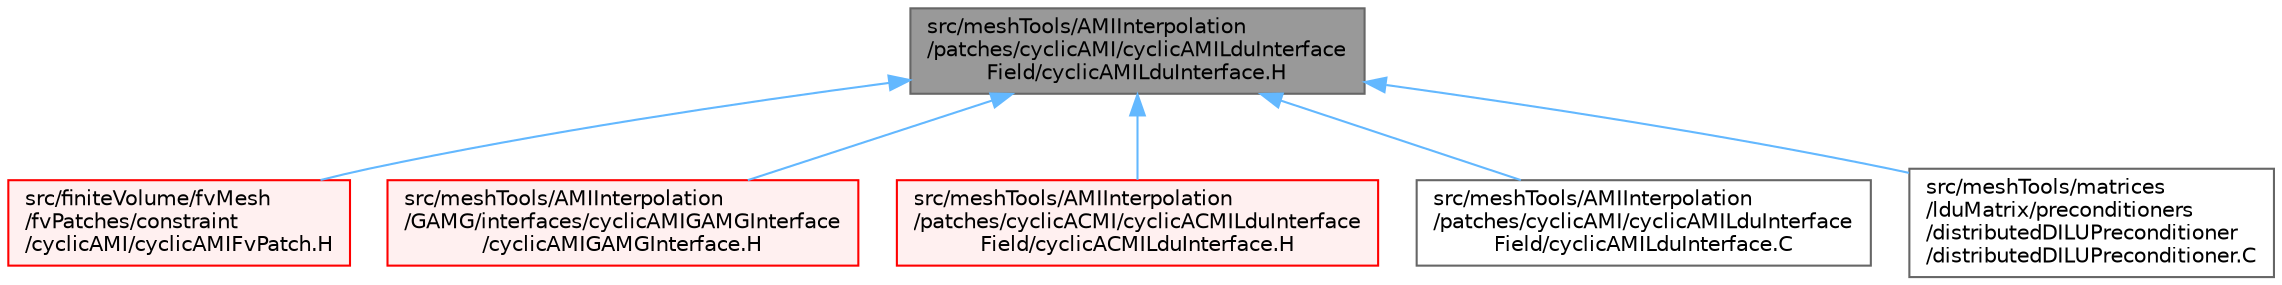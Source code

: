 digraph "src/meshTools/AMIInterpolation/patches/cyclicAMI/cyclicAMILduInterfaceField/cyclicAMILduInterface.H"
{
 // LATEX_PDF_SIZE
  bgcolor="transparent";
  edge [fontname=Helvetica,fontsize=10,labelfontname=Helvetica,labelfontsize=10];
  node [fontname=Helvetica,fontsize=10,shape=box,height=0.2,width=0.4];
  Node1 [id="Node000001",label="src/meshTools/AMIInterpolation\l/patches/cyclicAMI/cyclicAMILduInterface\lField/cyclicAMILduInterface.H",height=0.2,width=0.4,color="gray40", fillcolor="grey60", style="filled", fontcolor="black",tooltip=" "];
  Node1 -> Node2 [id="edge1_Node000001_Node000002",dir="back",color="steelblue1",style="solid",tooltip=" "];
  Node2 [id="Node000002",label="src/finiteVolume/fvMesh\l/fvPatches/constraint\l/cyclicAMI/cyclicAMIFvPatch.H",height=0.2,width=0.4,color="red", fillcolor="#FFF0F0", style="filled",URL="$cyclicAMIFvPatch_8H.html",tooltip=" "];
  Node1 -> Node33 [id="edge2_Node000001_Node000033",dir="back",color="steelblue1",style="solid",tooltip=" "];
  Node33 [id="Node000033",label="src/meshTools/AMIInterpolation\l/GAMG/interfaces/cyclicAMIGAMGInterface\l/cyclicAMIGAMGInterface.H",height=0.2,width=0.4,color="red", fillcolor="#FFF0F0", style="filled",URL="$cyclicAMIGAMGInterface_8H.html",tooltip=" "];
  Node1 -> Node37 [id="edge3_Node000001_Node000037",dir="back",color="steelblue1",style="solid",tooltip=" "];
  Node37 [id="Node000037",label="src/meshTools/AMIInterpolation\l/patches/cyclicACMI/cyclicACMILduInterface\lField/cyclicACMILduInterface.H",height=0.2,width=0.4,color="red", fillcolor="#FFF0F0", style="filled",URL="$cyclicACMILduInterface_8H.html",tooltip=" "];
  Node1 -> Node53 [id="edge4_Node000001_Node000053",dir="back",color="steelblue1",style="solid",tooltip=" "];
  Node53 [id="Node000053",label="src/meshTools/AMIInterpolation\l/patches/cyclicAMI/cyclicAMILduInterface\lField/cyclicAMILduInterface.C",height=0.2,width=0.4,color="grey40", fillcolor="white", style="filled",URL="$cyclicAMILduInterface_8C.html",tooltip=" "];
  Node1 -> Node54 [id="edge5_Node000001_Node000054",dir="back",color="steelblue1",style="solid",tooltip=" "];
  Node54 [id="Node000054",label="src/meshTools/matrices\l/lduMatrix/preconditioners\l/distributedDILUPreconditioner\l/distributedDILUPreconditioner.C",height=0.2,width=0.4,color="grey40", fillcolor="white", style="filled",URL="$distributedDILUPreconditioner_8C.html",tooltip=" "];
}

